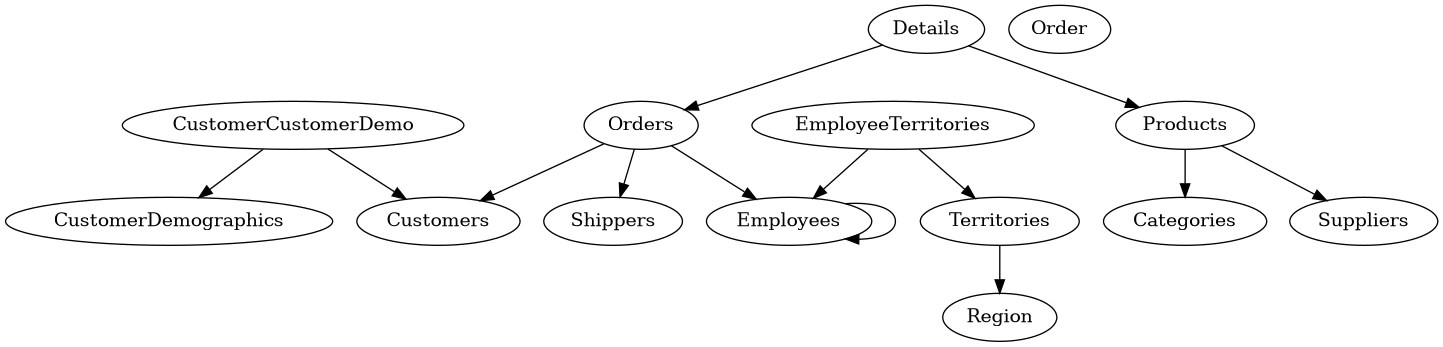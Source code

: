 @startuml
'http://plantuml.com/dot
digraph foo {
  CustomerCustomerDemo -> CustomerDemographics;
  CustomerCustomerDemo -> Customers;
  Employees -> Employees;
  EmployeeTerritories -> Employees;
  EmployeeTerritories -> Territories;
  Order Details -> Orders;
  Order Details -> Products;
  Orders -> Customers;
  Orders -> Employees;
  Orders -> Shippers;
  Products -> Categories;
  Products -> Suppliers;
  Territories -> Region;
}

@enduml